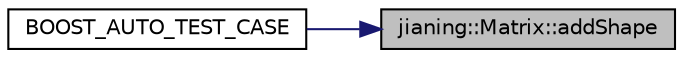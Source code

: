 digraph "jianing::Matrix::addShape"
{
 // LATEX_PDF_SIZE
  edge [fontname="Helvetica",fontsize="10",labelfontname="Helvetica",labelfontsize="10"];
  node [fontname="Helvetica",fontsize="10",shape=record];
  rankdir="RL";
  Node1 [label="jianing::Matrix::addShape",height=0.2,width=0.4,color="black", fillcolor="grey75", style="filled", fontcolor="black",tooltip=" "];
  Node1 -> Node2 [dir="back",color="midnightblue",fontsize="10",style="solid",fontname="Helvetica"];
  Node2 [label="BOOST_AUTO_TEST_CASE",height=0.2,width=0.4,color="black", fillcolor="white", style="filled",URL="$test-matrix_8cpp.html#acea909bc87b90b882031f12c2760fe44",tooltip=" "];
}
